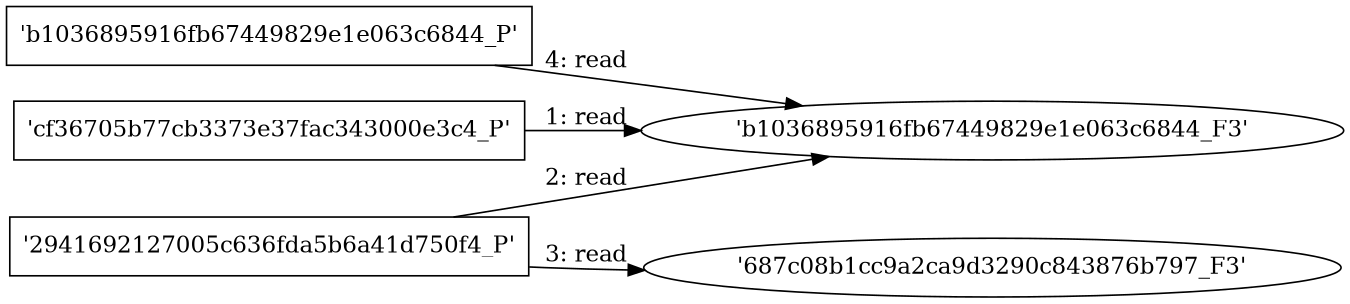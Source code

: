 digraph "D:\Learning\Paper\apt\基于CTI的攻击预警\Dataset\攻击图\ASGfromALLCTI\ClamAV vs. Content IQ Test, part 2.dot" {
rankdir="LR"
size="9"
fixedsize="false"
splines="true"
nodesep=0.3
ranksep=0
fontsize=10
overlap="scalexy"
engine= "neato"
	"'b1036895916fb67449829e1e063c6844_F3'" [node_type=file shape=ellipse]
	"'cf36705b77cb3373e37fac343000e3c4_P'" [node_type=Process shape=box]
	"'cf36705b77cb3373e37fac343000e3c4_P'" -> "'b1036895916fb67449829e1e063c6844_F3'" [label="1: read"]
	"'b1036895916fb67449829e1e063c6844_F3'" [node_type=file shape=ellipse]
	"'2941692127005c636fda5b6a41d750f4_P'" [node_type=Process shape=box]
	"'2941692127005c636fda5b6a41d750f4_P'" -> "'b1036895916fb67449829e1e063c6844_F3'" [label="2: read"]
	"'687c08b1cc9a2ca9d3290c843876b797_F3'" [node_type=file shape=ellipse]
	"'2941692127005c636fda5b6a41d750f4_P'" [node_type=Process shape=box]
	"'2941692127005c636fda5b6a41d750f4_P'" -> "'687c08b1cc9a2ca9d3290c843876b797_F3'" [label="3: read"]
	"'b1036895916fb67449829e1e063c6844_F3'" [node_type=file shape=ellipse]
	"'b1036895916fb67449829e1e063c6844_P'" [node_type=Process shape=box]
	"'b1036895916fb67449829e1e063c6844_P'" -> "'b1036895916fb67449829e1e063c6844_F3'" [label="4: read"]
}

